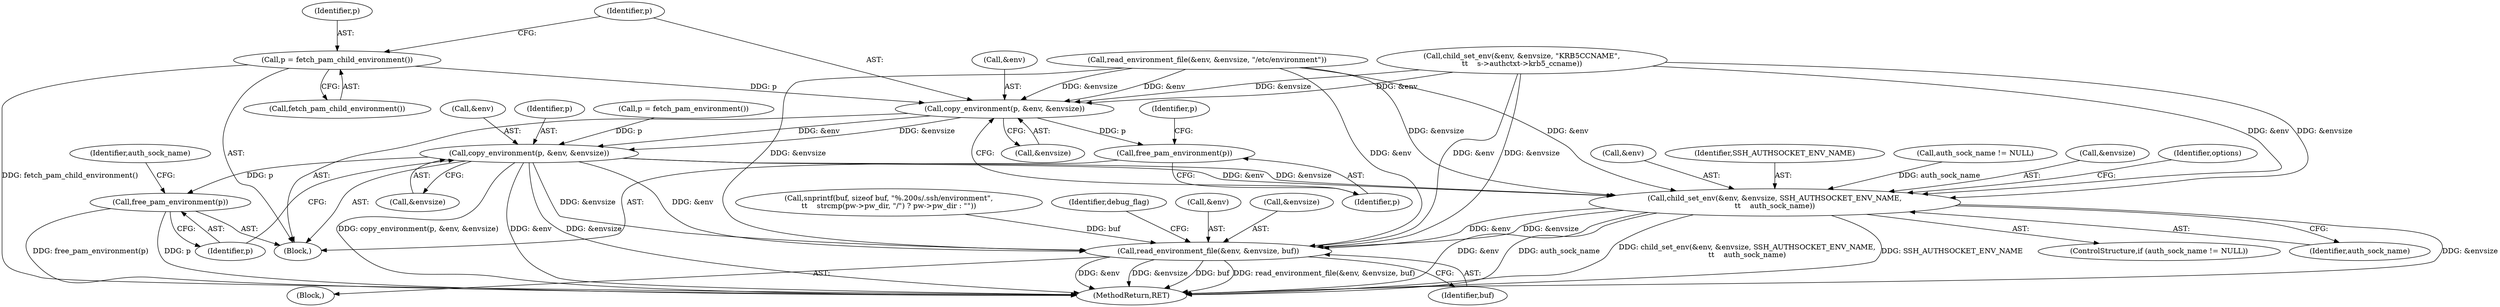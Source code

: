 digraph "0_mindrot_85bdcd7c92fe7ff133bbc4e10a65c91810f88755@pointer" {
"1000543" [label="(Call,p = fetch_pam_child_environment())"];
"1000546" [label="(Call,copy_environment(p, &env, &envsize))"];
"1000552" [label="(Call,free_pam_environment(p))"];
"1000557" [label="(Call,copy_environment(p, &env, &envsize))"];
"1000563" [label="(Call,free_pam_environment(p))"];
"1000569" [label="(Call,child_set_env(&env, &envsize, SSH_AUTHSOCKET_ENV_NAME,\n\t\t    auth_sock_name))"];
"1000601" [label="(Call,read_environment_file(&env, &envsize, buf))"];
"1000547" [label="(Identifier,p)"];
"1000565" [label="(ControlStructure,if (auth_sock_name != NULL))"];
"1000543" [label="(Call,p = fetch_pam_child_environment())"];
"1000601" [label="(Call,read_environment_file(&env, &envsize, buf))"];
"1000545" [label="(Call,fetch_pam_child_environment())"];
"1000630" [label="(MethodReturn,RET)"];
"1000570" [label="(Call,&env)"];
"1000548" [label="(Call,&env)"];
"1000574" [label="(Identifier,SSH_AUTHSOCKET_ENV_NAME)"];
"1000541" [label="(Block,)"];
"1000586" [label="(Call,snprintf(buf, sizeof buf, \"%.200s/.ssh/environment\",\n\t\t    strcmp(pw->pw_dir, \"/\") ? pw->pw_dir : \"\"))"];
"1000559" [label="(Call,&env)"];
"1000521" [label="(Call,child_set_env(&env, &envsize, \"KRB5CCNAME\",\n\t\t    s->authctxt->krb5_ccname))"];
"1000558" [label="(Identifier,p)"];
"1000552" [label="(Call,free_pam_environment(p))"];
"1000566" [label="(Call,auth_sock_name != NULL)"];
"1000606" [label="(Identifier,buf)"];
"1000569" [label="(Call,child_set_env(&env, &envsize, SSH_AUTHSOCKET_ENV_NAME,\n\t\t    auth_sock_name))"];
"1000555" [label="(Identifier,p)"];
"1000585" [label="(Block,)"];
"1000554" [label="(Call,p = fetch_pam_environment())"];
"1000575" [label="(Identifier,auth_sock_name)"];
"1000509" [label="(Call,read_environment_file(&env, &envsize, \"/etc/environment\"))"];
"1000564" [label="(Identifier,p)"];
"1000572" [label="(Call,&envsize)"];
"1000608" [label="(Identifier,debug_flag)"];
"1000602" [label="(Call,&env)"];
"1000567" [label="(Identifier,auth_sock_name)"];
"1000553" [label="(Identifier,p)"];
"1000561" [label="(Call,&envsize)"];
"1000550" [label="(Call,&envsize)"];
"1000546" [label="(Call,copy_environment(p, &env, &envsize))"];
"1000563" [label="(Call,free_pam_environment(p))"];
"1000544" [label="(Identifier,p)"];
"1000579" [label="(Identifier,options)"];
"1000557" [label="(Call,copy_environment(p, &env, &envsize))"];
"1000604" [label="(Call,&envsize)"];
"1000543" -> "1000541"  [label="AST: "];
"1000543" -> "1000545"  [label="CFG: "];
"1000544" -> "1000543"  [label="AST: "];
"1000545" -> "1000543"  [label="AST: "];
"1000547" -> "1000543"  [label="CFG: "];
"1000543" -> "1000630"  [label="DDG: fetch_pam_child_environment()"];
"1000543" -> "1000546"  [label="DDG: p"];
"1000546" -> "1000541"  [label="AST: "];
"1000546" -> "1000550"  [label="CFG: "];
"1000547" -> "1000546"  [label="AST: "];
"1000548" -> "1000546"  [label="AST: "];
"1000550" -> "1000546"  [label="AST: "];
"1000553" -> "1000546"  [label="CFG: "];
"1000521" -> "1000546"  [label="DDG: &env"];
"1000521" -> "1000546"  [label="DDG: &envsize"];
"1000509" -> "1000546"  [label="DDG: &env"];
"1000509" -> "1000546"  [label="DDG: &envsize"];
"1000546" -> "1000552"  [label="DDG: p"];
"1000546" -> "1000557"  [label="DDG: &env"];
"1000546" -> "1000557"  [label="DDG: &envsize"];
"1000552" -> "1000541"  [label="AST: "];
"1000552" -> "1000553"  [label="CFG: "];
"1000553" -> "1000552"  [label="AST: "];
"1000555" -> "1000552"  [label="CFG: "];
"1000557" -> "1000541"  [label="AST: "];
"1000557" -> "1000561"  [label="CFG: "];
"1000558" -> "1000557"  [label="AST: "];
"1000559" -> "1000557"  [label="AST: "];
"1000561" -> "1000557"  [label="AST: "];
"1000564" -> "1000557"  [label="CFG: "];
"1000557" -> "1000630"  [label="DDG: copy_environment(p, &env, &envsize)"];
"1000557" -> "1000630"  [label="DDG: &env"];
"1000557" -> "1000630"  [label="DDG: &envsize"];
"1000554" -> "1000557"  [label="DDG: p"];
"1000557" -> "1000563"  [label="DDG: p"];
"1000557" -> "1000569"  [label="DDG: &env"];
"1000557" -> "1000569"  [label="DDG: &envsize"];
"1000557" -> "1000601"  [label="DDG: &env"];
"1000557" -> "1000601"  [label="DDG: &envsize"];
"1000563" -> "1000541"  [label="AST: "];
"1000563" -> "1000564"  [label="CFG: "];
"1000564" -> "1000563"  [label="AST: "];
"1000567" -> "1000563"  [label="CFG: "];
"1000563" -> "1000630"  [label="DDG: free_pam_environment(p)"];
"1000563" -> "1000630"  [label="DDG: p"];
"1000569" -> "1000565"  [label="AST: "];
"1000569" -> "1000575"  [label="CFG: "];
"1000570" -> "1000569"  [label="AST: "];
"1000572" -> "1000569"  [label="AST: "];
"1000574" -> "1000569"  [label="AST: "];
"1000575" -> "1000569"  [label="AST: "];
"1000579" -> "1000569"  [label="CFG: "];
"1000569" -> "1000630"  [label="DDG: auth_sock_name"];
"1000569" -> "1000630"  [label="DDG: child_set_env(&env, &envsize, SSH_AUTHSOCKET_ENV_NAME,\n\t\t    auth_sock_name)"];
"1000569" -> "1000630"  [label="DDG: SSH_AUTHSOCKET_ENV_NAME"];
"1000569" -> "1000630"  [label="DDG: &envsize"];
"1000569" -> "1000630"  [label="DDG: &env"];
"1000521" -> "1000569"  [label="DDG: &env"];
"1000521" -> "1000569"  [label="DDG: &envsize"];
"1000509" -> "1000569"  [label="DDG: &env"];
"1000509" -> "1000569"  [label="DDG: &envsize"];
"1000566" -> "1000569"  [label="DDG: auth_sock_name"];
"1000569" -> "1000601"  [label="DDG: &env"];
"1000569" -> "1000601"  [label="DDG: &envsize"];
"1000601" -> "1000585"  [label="AST: "];
"1000601" -> "1000606"  [label="CFG: "];
"1000602" -> "1000601"  [label="AST: "];
"1000604" -> "1000601"  [label="AST: "];
"1000606" -> "1000601"  [label="AST: "];
"1000608" -> "1000601"  [label="CFG: "];
"1000601" -> "1000630"  [label="DDG: &env"];
"1000601" -> "1000630"  [label="DDG: &envsize"];
"1000601" -> "1000630"  [label="DDG: buf"];
"1000601" -> "1000630"  [label="DDG: read_environment_file(&env, &envsize, buf)"];
"1000521" -> "1000601"  [label="DDG: &env"];
"1000521" -> "1000601"  [label="DDG: &envsize"];
"1000509" -> "1000601"  [label="DDG: &env"];
"1000509" -> "1000601"  [label="DDG: &envsize"];
"1000586" -> "1000601"  [label="DDG: buf"];
}
